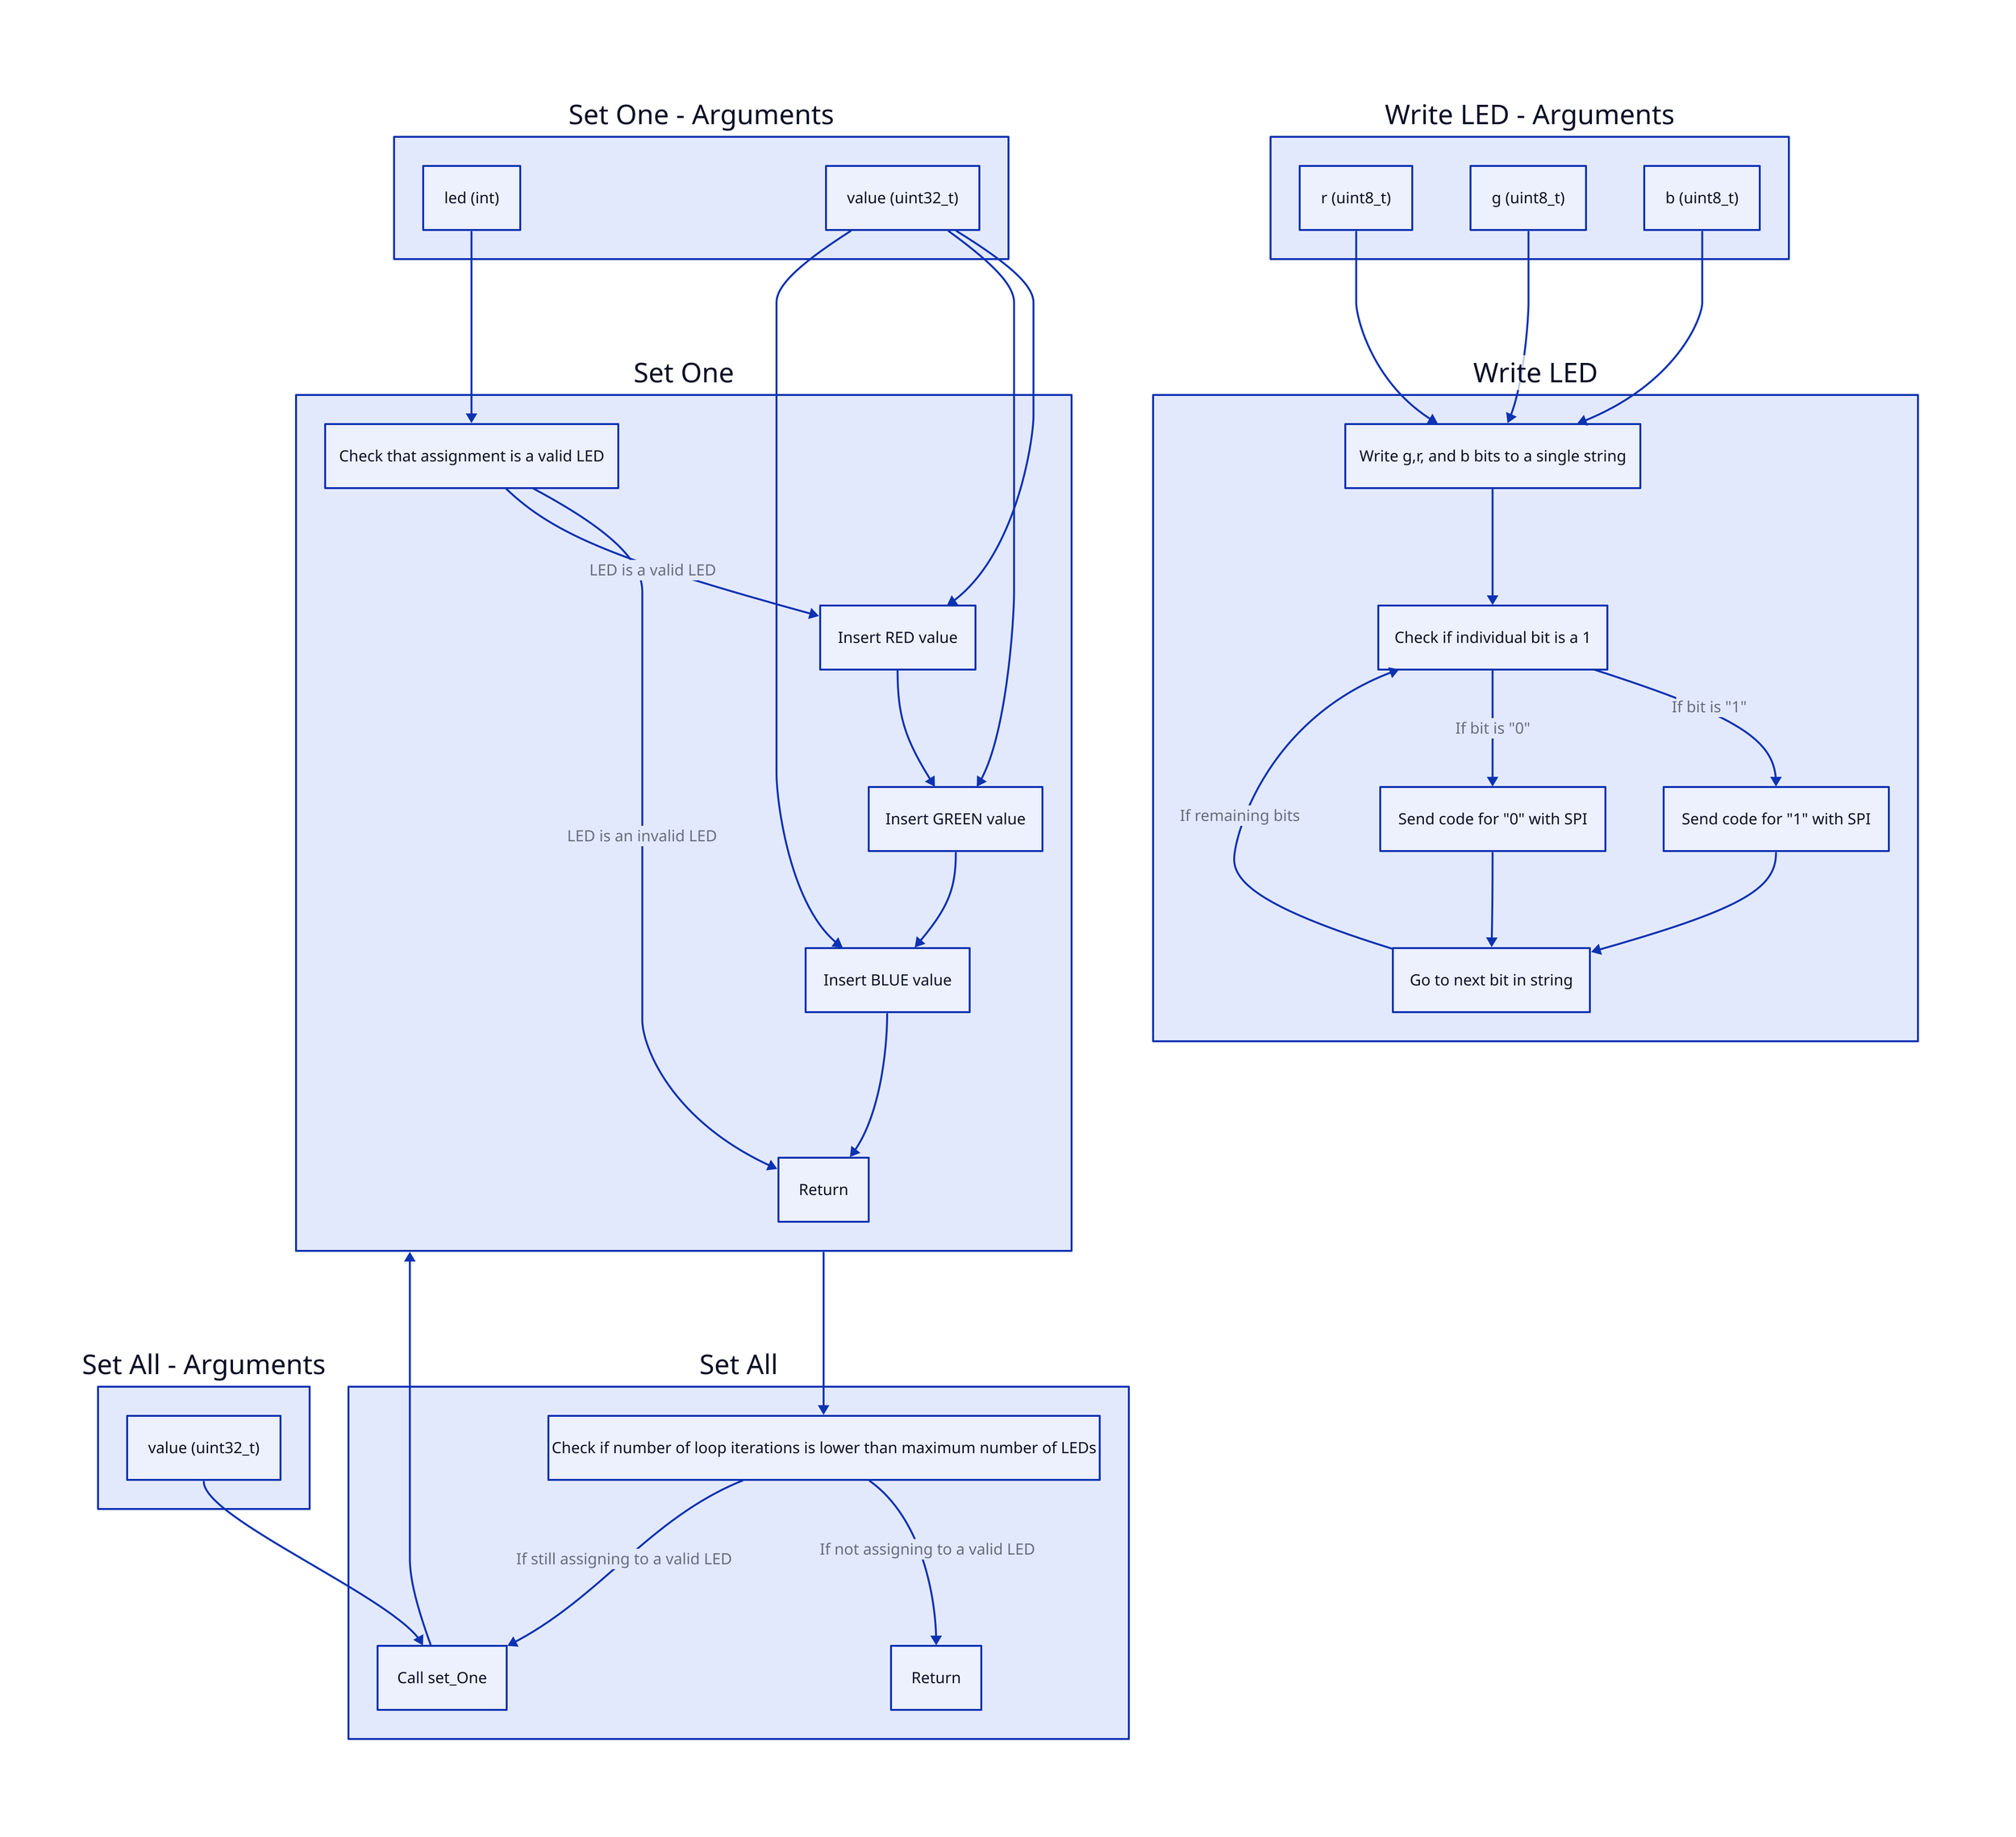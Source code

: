 args_set_one: Set One - Arguments {
	led: led (int)
	value: value (uint32_t)
}
fnc_set_one: Set One {
	bounds_chk: Check that assignment is a valid LED
	assign_red: Insert RED value
	assign_grn: Insert GREEN value
	assign_blu: Insert BLUE value
	return: Return

	bounds_chk -> return: LED is an invalid LED
	bounds_chk -> assign_red: LED is a valid LED
	assign_red -> assign_grn
	assign_grn -> assign_blu
	assign_blu -> return
}
args_set_one.led -> fnc_set_one.bounds_chk
args_set_one.value -> fnc_set_one.assign_red
args_set_one.value -> fnc_set_one.assign_grn
args_set_one.value -> fnc_set_one.assign_blu

args_set_all: Set All - Arguments {
	value: value (uint32_t)
}
fnc_set_all: Set All {
	loop_con_chk: Check if number of loop iterations is lower than maximum number of LEDs
	call: Call set_One
	return: Return

	loop_con_chk -> return: If not assigning to a valid LED
	loop_con_chk -> call: If still assigning to a valid LED
}
args_set_all.value -> fnc_set_all.call
fnc_set_all.call -> fnc_set_one
fnc_set_one -> fnc_set_all.loop_con_chk

args_write_LED: Write LED - Arguments {
	r_value: r (uint8_t)
	g_value: g (uint8_t)
	b_value: b (uint8_t)
}

fnc_write_LED: Write LED {
	split_g_r_b_channels: Write g,r, and b bits to a single string
	check_if_1: Check if individual bit is a 1
	send_1_code: Send code for "1" with SPI
	send_0_code: Send code for "0" with SPI
	goto_next_bit: Go to next bit in string

	split_g_r_b_channels -> check_if_1
	check_if_1 -> send_1_code: If bit is "1"
	check_if_1 -> send_0_code: If bit is "0"
	send_1_code -> goto_next_bit
	send_0_code -> goto_next_bit
	goto_next_bit -> check_if_1: If remaining bits
}

args_write_LED.r_value -> fnc_write_LED.split_g_r_b_channels
args_write_LED.g_value -> fnc_write_LED.split_g_r_b_channels
args_write_LED.b_value -> fnc_write_LED.split_g_r_b_channels
